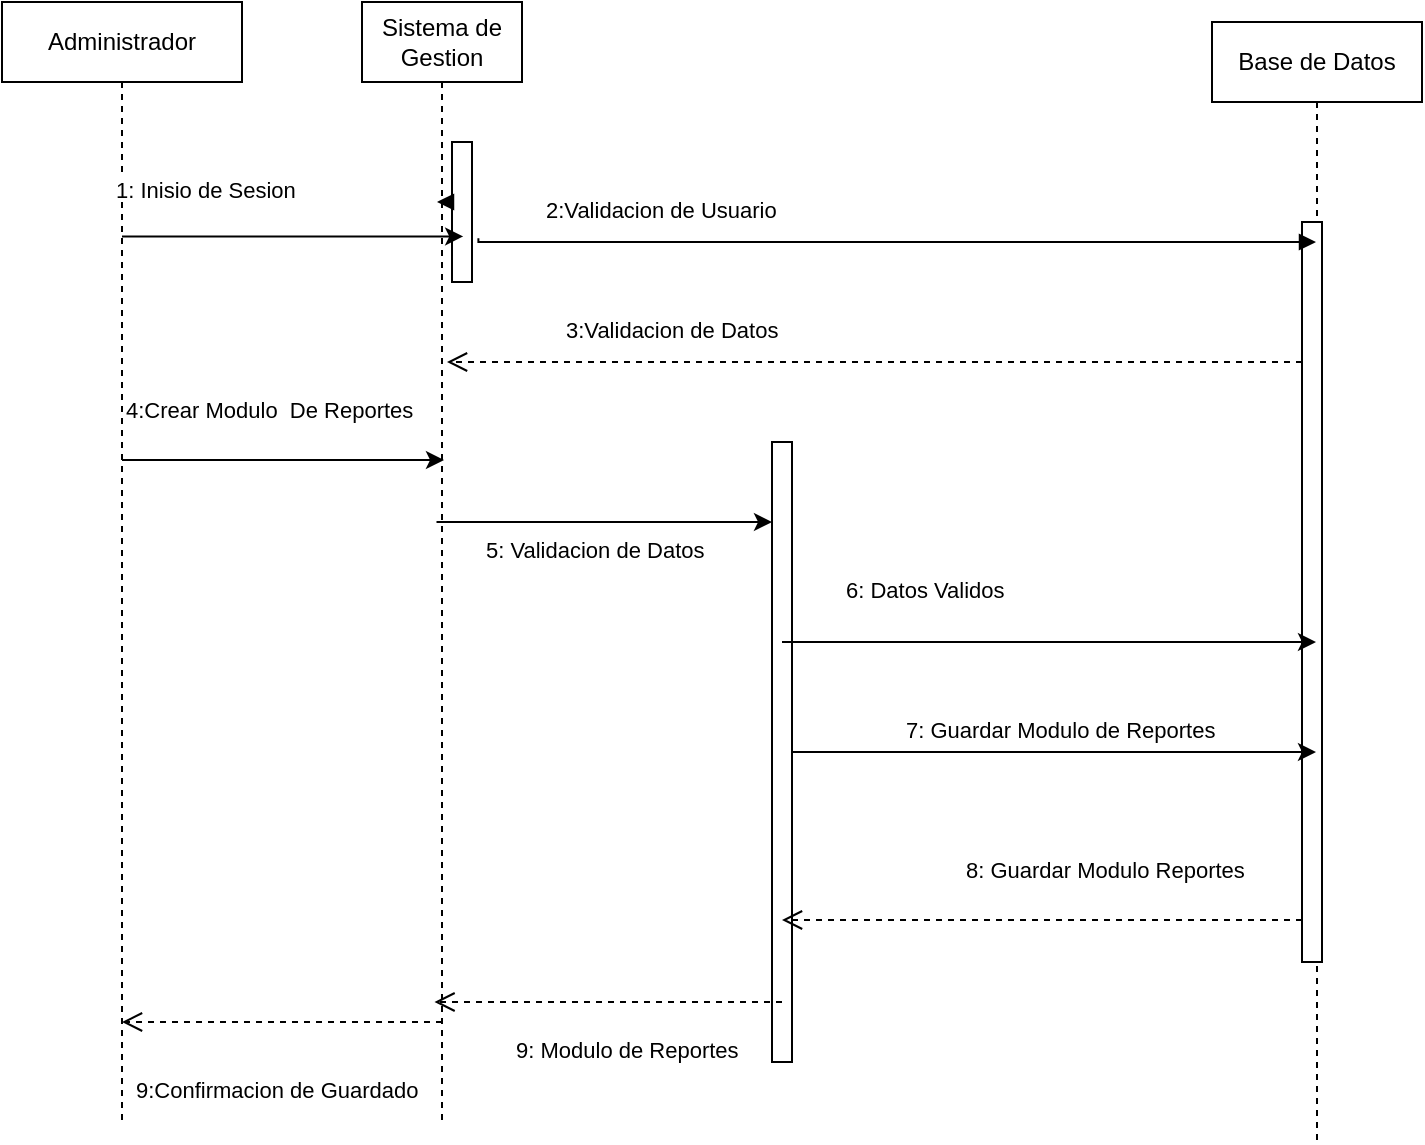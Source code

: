 <mxfile version="27.0.9">
  <diagram name="Página-1" id="J3sorNJhHRmfYNja-w2y">
    <mxGraphModel dx="692" dy="595" grid="1" gridSize="10" guides="1" tooltips="1" connect="1" arrows="1" fold="1" page="1" pageScale="1" pageWidth="827" pageHeight="1169" math="0" shadow="0">
      <root>
        <mxCell id="0" />
        <mxCell id="1" parent="0" />
        <mxCell id="r1Hkv0blienNLOCe00i1-1" value="&lt;font style=&quot;vertical-align: inherit;&quot;&gt;&lt;font style=&quot;vertical-align: inherit;&quot;&gt;Administrador&lt;/font&gt;&lt;/font&gt;" style="shape=umlLifeline;perimeter=lifelinePerimeter;whiteSpace=wrap;html=1;container=0;dropTarget=0;collapsible=0;recursiveResize=0;outlineConnect=0;portConstraint=eastwest;newEdgeStyle={&quot;edgeStyle&quot;:&quot;elbowEdgeStyle&quot;,&quot;elbow&quot;:&quot;vertical&quot;,&quot;curved&quot;:0,&quot;rounded&quot;:0};" vertex="1" parent="1">
          <mxGeometry x="260" y="260" width="120" height="560" as="geometry" />
        </mxCell>
        <mxCell id="r1Hkv0blienNLOCe00i1-2" value="Sistema de Gestion" style="shape=umlLifeline;perimeter=lifelinePerimeter;whiteSpace=wrap;html=1;container=0;dropTarget=0;collapsible=0;recursiveResize=0;outlineConnect=0;portConstraint=eastwest;newEdgeStyle={&quot;edgeStyle&quot;:&quot;elbowEdgeStyle&quot;,&quot;elbow&quot;:&quot;vertical&quot;,&quot;curved&quot;:0,&quot;rounded&quot;:0};" vertex="1" parent="1">
          <mxGeometry x="440" y="260" width="80" height="560" as="geometry" />
        </mxCell>
        <mxCell id="r1Hkv0blienNLOCe00i1-3" value="&lt;span style=&quot;color: rgba(0, 0, 0, 0); font-family: monospace; font-size: 0px; text-align: start;&quot;&gt;%3CmxGraphModel%3E%3Croot%3E%3CmxCell%20id%3D%220%22%2F%3E%3CmxCell%20id%3D%221%22%20parent%3D%220%22%2F%3E%3CmxCell%20id%3D%222%22%20value%3D%229%3AAgenda%20Disponible%22%20style%3D%22html%3D1%3BverticalAlign%3Dbottom%3BendArrow%3Dopen%3Bdashed%3D1%3BendSize%3D8%3BedgeStyle%3DelbowEdgeStyle%3Belbow%3Dhorizontal%3Bcurved%3D0%3Brounded%3D0%3BexitX%3D0.5%3BexitY%3D0.885%3BexitDx%3D0%3BexitDy%3D0%3BexitPerimeter%3D0%3BentryX%3D0.545%3BentryY%3D0.885%3BentryDx%3D0%3BentryDy%3D0%3BentryPerimeter%3D0%3B%22%20edge%3D%221%22%20parent%3D%221%22%3E%3CmxGeometry%20relative%3D%221%22%20as%3D%22geometry%22%3E%3CmxPoint%20x%3D%221030%22%20y%3D%22900%22%20as%3D%22targetPoint%22%2F%3E%3CArray%20as%3D%22points%22%3E%3CmxPoint%20x%3D%221135%22%20y%3D%22900%22%2F%3E%3C%2FArray%3E%3CmxPoint%20x%3D%221240%22%20y%3D%22900%22%20as%3D%22sourcePoint%22%2F%3E%3CmxPoint%20as%3D%22offset%22%2F%3E%3C%2FmxGeometry%3E%3C%2FmxCell%3E%3C%2Froot%3E%3C%2FmxGraphModel%3E&lt;/span&gt;" style="html=1;points=[];perimeter=orthogonalPerimeter;outlineConnect=0;targetShapes=umlLifeline;portConstraint=eastwest;newEdgeStyle={&quot;edgeStyle&quot;:&quot;elbowEdgeStyle&quot;,&quot;elbow&quot;:&quot;vertical&quot;,&quot;curved&quot;:0,&quot;rounded&quot;:0};" vertex="1" parent="r1Hkv0blienNLOCe00i1-2">
          <mxGeometry x="45" y="70" width="10" height="70" as="geometry" />
        </mxCell>
        <mxCell id="r1Hkv0blienNLOCe00i1-4" value="&lt;font style=&quot;vertical-align: inherit;&quot;&gt;&lt;font style=&quot;vertical-align: inherit;&quot;&gt;&lt;font style=&quot;vertical-align: inherit;&quot;&gt;&lt;font style=&quot;vertical-align: inherit;&quot;&gt;Base de Datos&lt;/font&gt;&lt;/font&gt;&lt;/font&gt;&lt;/font&gt;" style="shape=umlLifeline;perimeter=lifelinePerimeter;whiteSpace=wrap;html=1;container=0;dropTarget=0;collapsible=0;recursiveResize=0;outlineConnect=0;portConstraint=eastwest;newEdgeStyle={&quot;edgeStyle&quot;:&quot;elbowEdgeStyle&quot;,&quot;elbow&quot;:&quot;vertical&quot;,&quot;curved&quot;:0,&quot;rounded&quot;:0};" vertex="1" parent="1">
          <mxGeometry x="865" y="270" width="105" height="560" as="geometry" />
        </mxCell>
        <mxCell id="r1Hkv0blienNLOCe00i1-5" value="" style="html=1;points=[];perimeter=orthogonalPerimeter;outlineConnect=0;targetShapes=umlLifeline;portConstraint=eastwest;newEdgeStyle={&quot;edgeStyle&quot;:&quot;elbowEdgeStyle&quot;,&quot;elbow&quot;:&quot;vertical&quot;,&quot;curved&quot;:0,&quot;rounded&quot;:0};" vertex="1" parent="r1Hkv0blienNLOCe00i1-4">
          <mxGeometry x="45" y="100" width="10" height="370" as="geometry" />
        </mxCell>
        <mxCell id="r1Hkv0blienNLOCe00i1-6" value="" style="html=1;verticalAlign=bottom;endArrow=block;edgeStyle=elbowEdgeStyle;elbow=vertical;curved=0;rounded=0;exitX=0.916;exitY=0.952;exitDx=0;exitDy=0;exitPerimeter=0;" edge="1" parent="1" source="r1Hkv0blienNLOCe00i1-9" target="r1Hkv0blienNLOCe00i1-4">
          <mxGeometry relative="1" as="geometry">
            <mxPoint x="515" y="360" as="sourcePoint" />
            <Array as="points">
              <mxPoint x="605" y="380" />
            </Array>
            <mxPoint x="685" y="360" as="targetPoint" />
          </mxGeometry>
        </mxCell>
        <mxCell id="r1Hkv0blienNLOCe00i1-7" value="&lt;div style=&quot;text-align: center;&quot;&gt;&lt;span style=&quot;font-size: 11px; text-wrap: nowrap; background-color: rgb(255, 255, 255);&quot;&gt;&lt;font style=&quot;vertical-align: inherit;&quot;&gt;&lt;font style=&quot;vertical-align: inherit;&quot;&gt;2:Validacion de Usuario&lt;/font&gt;&lt;/font&gt;&lt;/span&gt;&lt;/div&gt;" style="text;whiteSpace=wrap;html=1;" vertex="1" parent="1">
          <mxGeometry x="530" y="350" width="110" height="40" as="geometry" />
        </mxCell>
        <mxCell id="r1Hkv0blienNLOCe00i1-8" value="" style="html=1;verticalAlign=bottom;endArrow=block;edgeStyle=elbowEdgeStyle;elbow=vertical;curved=0;rounded=0;" edge="1" parent="1" source="r1Hkv0blienNLOCe00i1-2" target="r1Hkv0blienNLOCe00i1-9">
          <mxGeometry relative="1" as="geometry">
            <mxPoint x="495" y="360" as="sourcePoint" />
            <Array as="points" />
            <mxPoint x="665" y="360" as="targetPoint" />
          </mxGeometry>
        </mxCell>
        <mxCell id="r1Hkv0blienNLOCe00i1-9" value="&lt;div style=&quot;text-align: center;&quot;&gt;&lt;span style=&quot;font-size: 11px; text-wrap: nowrap; background-color: rgb(255, 255, 255);&quot;&gt;&lt;font style=&quot;vertical-align: inherit;&quot;&gt;&lt;font style=&quot;vertical-align: inherit;&quot;&gt;&lt;font style=&quot;vertical-align: inherit;&quot;&gt;&lt;font style=&quot;vertical-align: inherit;&quot;&gt;1: Inisio de Sesion&lt;/font&gt;&lt;/font&gt;&lt;/font&gt;&lt;/font&gt;&lt;/span&gt;&lt;/div&gt;" style="text;whiteSpace=wrap;html=1;" vertex="1" parent="1">
          <mxGeometry x="315" y="340" width="200" height="40" as="geometry" />
        </mxCell>
        <mxCell id="r1Hkv0blienNLOCe00i1-10" value="" style="html=1;verticalAlign=bottom;endArrow=open;dashed=1;endSize=8;edgeStyle=elbowEdgeStyle;elbow=horizontal;curved=0;rounded=0;" edge="1" parent="1" source="r1Hkv0blienNLOCe00i1-5">
          <mxGeometry x="-0.005" y="-20" relative="1" as="geometry">
            <mxPoint x="482.5" y="440" as="targetPoint" />
            <Array as="points">
              <mxPoint x="577.5" y="440" />
            </Array>
            <mxPoint x="677.5" y="440" as="sourcePoint" />
            <mxPoint as="offset" />
          </mxGeometry>
        </mxCell>
        <mxCell id="r1Hkv0blienNLOCe00i1-11" value="" style="endArrow=classic;html=1;rounded=0;entryX=0.878;entryY=0.931;entryDx=0;entryDy=0;entryPerimeter=0;" edge="1" parent="1" source="r1Hkv0blienNLOCe00i1-1" target="r1Hkv0blienNLOCe00i1-9">
          <mxGeometry width="50" height="50" relative="1" as="geometry">
            <mxPoint x="325" y="420" as="sourcePoint" />
            <mxPoint x="375" y="370" as="targetPoint" />
          </mxGeometry>
        </mxCell>
        <mxCell id="r1Hkv0blienNLOCe00i1-12" value="&lt;div style=&quot;text-align: center;&quot;&gt;&lt;span style=&quot;font-size: 11px; text-wrap: nowrap; background-color: rgb(255, 255, 255);&quot;&gt;4:Crear Modulo&amp;nbsp; De Reportes&lt;/span&gt;&lt;/div&gt;" style="text;whiteSpace=wrap;html=1;" vertex="1" parent="1">
          <mxGeometry x="320" y="450" width="130" height="40" as="geometry" />
        </mxCell>
        <mxCell id="r1Hkv0blienNLOCe00i1-13" value="" style="endArrow=classic;html=1;rounded=0;" edge="1" parent="1" target="r1Hkv0blienNLOCe00i1-22">
          <mxGeometry width="50" height="50" relative="1" as="geometry">
            <mxPoint x="477.25" y="520" as="sourcePoint" />
            <mxPoint x="692.75" y="520" as="targetPoint" />
          </mxGeometry>
        </mxCell>
        <mxCell id="r1Hkv0blienNLOCe00i1-14" value="&lt;div style=&quot;text-align: center;&quot;&gt;&lt;span style=&quot;font-size: 11px; text-wrap: nowrap; background-color: rgb(255, 255, 255);&quot;&gt;9:Confirmacion de Guardado&lt;/span&gt;&lt;/div&gt;" style="text;whiteSpace=wrap;html=1;" vertex="1" parent="1">
          <mxGeometry x="325" y="790" width="130" height="40" as="geometry" />
        </mxCell>
        <mxCell id="r1Hkv0blienNLOCe00i1-15" value="" style="endArrow=classic;html=1;rounded=0;" edge="1" parent="1">
          <mxGeometry width="50" height="50" relative="1" as="geometry">
            <mxPoint x="320" y="489" as="sourcePoint" />
            <mxPoint x="481" y="489" as="targetPoint" />
          </mxGeometry>
        </mxCell>
        <mxCell id="r1Hkv0blienNLOCe00i1-16" value="&lt;div style=&quot;text-align: center;&quot;&gt;&lt;span style=&quot;font-size: 11px; text-wrap: nowrap; background-color: rgb(255, 255, 255);&quot;&gt;&lt;font style=&quot;vertical-align: inherit;&quot;&gt;&lt;font style=&quot;vertical-align: inherit;&quot;&gt;5: Validacion de Datos&lt;/font&gt;&lt;/font&gt;&lt;/span&gt;&lt;/div&gt;" style="text;whiteSpace=wrap;html=1;" vertex="1" parent="1">
          <mxGeometry x="500" y="520" width="110" height="40" as="geometry" />
        </mxCell>
        <mxCell id="r1Hkv0blienNLOCe00i1-17" value="&lt;div style=&quot;text-align: center;&quot;&gt;&lt;span style=&quot;font-size: 11px; text-wrap: nowrap; background-color: rgb(255, 255, 255);&quot;&gt;&lt;font style=&quot;vertical-align: inherit;&quot;&gt;&lt;font style=&quot;vertical-align: inherit;&quot;&gt;3:Validacion de Datos&lt;/font&gt;&lt;/font&gt;&lt;/span&gt;&lt;/div&gt;" style="text;whiteSpace=wrap;html=1;" vertex="1" parent="1">
          <mxGeometry x="540" y="410" width="110" height="40" as="geometry" />
        </mxCell>
        <mxCell id="r1Hkv0blienNLOCe00i1-18" value="&lt;div style=&quot;text-align: center;&quot;&gt;&lt;span style=&quot;font-size: 11px; text-wrap: nowrap; background-color: rgb(255, 255, 255);&quot;&gt;6: Datos Validos&lt;/span&gt;&lt;/div&gt;" style="text;whiteSpace=wrap;html=1;" vertex="1" parent="1">
          <mxGeometry x="680" y="540" width="110" height="40" as="geometry" />
        </mxCell>
        <mxCell id="r1Hkv0blienNLOCe00i1-19" value="" style="endArrow=classic;html=1;rounded=0;" edge="1" parent="1" source="r1Hkv0blienNLOCe00i1-22" target="r1Hkv0blienNLOCe00i1-4">
          <mxGeometry width="50" height="50" relative="1" as="geometry">
            <mxPoint x="484.5" y="620" as="sourcePoint" />
            <mxPoint x="645.5" y="620" as="targetPoint" />
          </mxGeometry>
        </mxCell>
        <mxCell id="r1Hkv0blienNLOCe00i1-20" value="&lt;div style=&quot;text-align: center;&quot;&gt;&lt;span style=&quot;font-size: 11px; text-wrap: nowrap; background-color: rgb(255, 255, 255);&quot;&gt;7: Guardar Modulo de Reportes&lt;/span&gt;&lt;/div&gt;" style="text;whiteSpace=wrap;html=1;" vertex="1" parent="1">
          <mxGeometry x="710" y="610" width="110" height="40" as="geometry" />
        </mxCell>
        <mxCell id="r1Hkv0blienNLOCe00i1-21" value="&lt;div style=&quot;text-align: center;&quot;&gt;&lt;span style=&quot;font-size: 11px; text-wrap: nowrap; background-color: rgb(255, 255, 255);&quot;&gt;8: Guardar Modulo Reportes&lt;/span&gt;&lt;/div&gt;" style="text;whiteSpace=wrap;html=1;" vertex="1" parent="1">
          <mxGeometry x="740" y="680" width="110" height="40" as="geometry" />
        </mxCell>
        <mxCell id="r1Hkv0blienNLOCe00i1-22" value="&lt;span style=&quot;color: rgba(0, 0, 0, 0); font-family: monospace; font-size: 0px; text-align: start;&quot;&gt;%3CmxGraphModel%3E%3Croot%3E%3CmxCell%20id%3D%220%22%2F%3E%3CmxCell%20id%3D%221%22%20parent%3D%220%22%2F%3E%3CmxCell%20id%3D%222%22%20value%3D%229%3AAgenda%20Disponible%22%20style%3D%22html%3D1%3BverticalAlign%3Dbottom%3BendArrow%3Dopen%3Bdashed%3D1%3BendSize%3D8%3BedgeStyle%3DelbowEdgeStyle%3Belbow%3Dhorizontal%3Bcurved%3D0%3Brounded%3D0%3BexitX%3D0.5%3BexitY%3D0.885%3BexitDx%3D0%3BexitDy%3D0%3BexitPerimeter%3D0%3BentryX%3D0.545%3BentryY%3D0.885%3BentryDx%3D0%3BentryDy%3D0%3BentryPerimeter%3D0%3B%22%20edge%3D%221%22%20parent%3D%221%22%3E%3CmxGeometry%20relative%3D%221%22%20as%3D%22geometry%22%3E%3CmxPoint%20x%3D%221030%22%20y%3D%22900%22%20as%3D%22targetPoint%22%2F%3E%3CArray%20as%3D%22points%22%3E%3CmxPoint%20x%3D%221135%22%20y%3D%22900%22%2F%3E%3C%2FArray%3E%3CmxPoint%20x%3D%221240%22%20y%3D%22900%22%20as%3D%22sourcePoint%22%2F%3E%3CmxPoint%20as%3D%22offset%22%2F%3E%3C%2FmxGeometry%3E%3C%2FmxCell%3E%3C%2Froot%3E%3C%2FmxGraphModel%3E&lt;/span&gt;" style="html=1;points=[];perimeter=orthogonalPerimeter;outlineConnect=0;targetShapes=umlLifeline;portConstraint=eastwest;newEdgeStyle={&quot;edgeStyle&quot;:&quot;elbowEdgeStyle&quot;,&quot;elbow&quot;:&quot;vertical&quot;,&quot;curved&quot;:0,&quot;rounded&quot;:0};" vertex="1" parent="1">
          <mxGeometry x="645" y="480" width="10" height="310" as="geometry" />
        </mxCell>
        <mxCell id="r1Hkv0blienNLOCe00i1-23" value="" style="endArrow=classic;html=1;rounded=0;" edge="1" parent="1" target="r1Hkv0blienNLOCe00i1-4">
          <mxGeometry width="50" height="50" relative="1" as="geometry">
            <mxPoint x="650" y="580" as="sourcePoint" />
            <mxPoint x="791" y="580" as="targetPoint" />
          </mxGeometry>
        </mxCell>
        <mxCell id="r1Hkv0blienNLOCe00i1-24" value="" style="html=1;verticalAlign=bottom;endArrow=open;dashed=1;endSize=8;edgeStyle=elbowEdgeStyle;elbow=horizontal;curved=0;rounded=0;" edge="1" parent="1" source="r1Hkv0blienNLOCe00i1-5">
          <mxGeometry x="-0.005" y="-20" relative="1" as="geometry">
            <mxPoint x="650" y="719" as="targetPoint" />
            <Array as="points">
              <mxPoint x="915" y="710" />
            </Array>
            <mxPoint x="946.25" y="719" as="sourcePoint" />
            <mxPoint as="offset" />
          </mxGeometry>
        </mxCell>
        <mxCell id="r1Hkv0blienNLOCe00i1-25" value="" style="html=1;verticalAlign=bottom;endArrow=open;dashed=1;endSize=8;edgeStyle=elbowEdgeStyle;elbow=horizontal;curved=0;rounded=0;" edge="1" parent="1">
          <mxGeometry x="-0.005" y="-20" relative="1" as="geometry">
            <mxPoint x="476.25" y="760" as="targetPoint" />
            <Array as="points" />
            <mxPoint x="650" y="760" as="sourcePoint" />
            <mxPoint as="offset" />
          </mxGeometry>
        </mxCell>
        <mxCell id="r1Hkv0blienNLOCe00i1-26" value="&lt;div style=&quot;text-align: center;&quot;&gt;&lt;span style=&quot;font-size: 11px; text-wrap: nowrap; background-color: rgb(255, 255, 255);&quot;&gt;9: Modulo de Reportes&lt;/span&gt;&lt;/div&gt;" style="text;whiteSpace=wrap;html=1;" vertex="1" parent="1">
          <mxGeometry x="515" y="770" width="110" height="40" as="geometry" />
        </mxCell>
        <mxCell id="r1Hkv0blienNLOCe00i1-27" value="" style="html=1;verticalAlign=bottom;endArrow=open;dashed=1;endSize=8;edgeStyle=elbowEdgeStyle;elbow=horizontal;curved=0;rounded=0;" edge="1" parent="1">
          <mxGeometry x="-0.005" y="-20" relative="1" as="geometry">
            <mxPoint x="320" y="770" as="targetPoint" />
            <Array as="points" />
            <mxPoint x="480" y="770" as="sourcePoint" />
            <mxPoint as="offset" />
          </mxGeometry>
        </mxCell>
      </root>
    </mxGraphModel>
  </diagram>
</mxfile>
